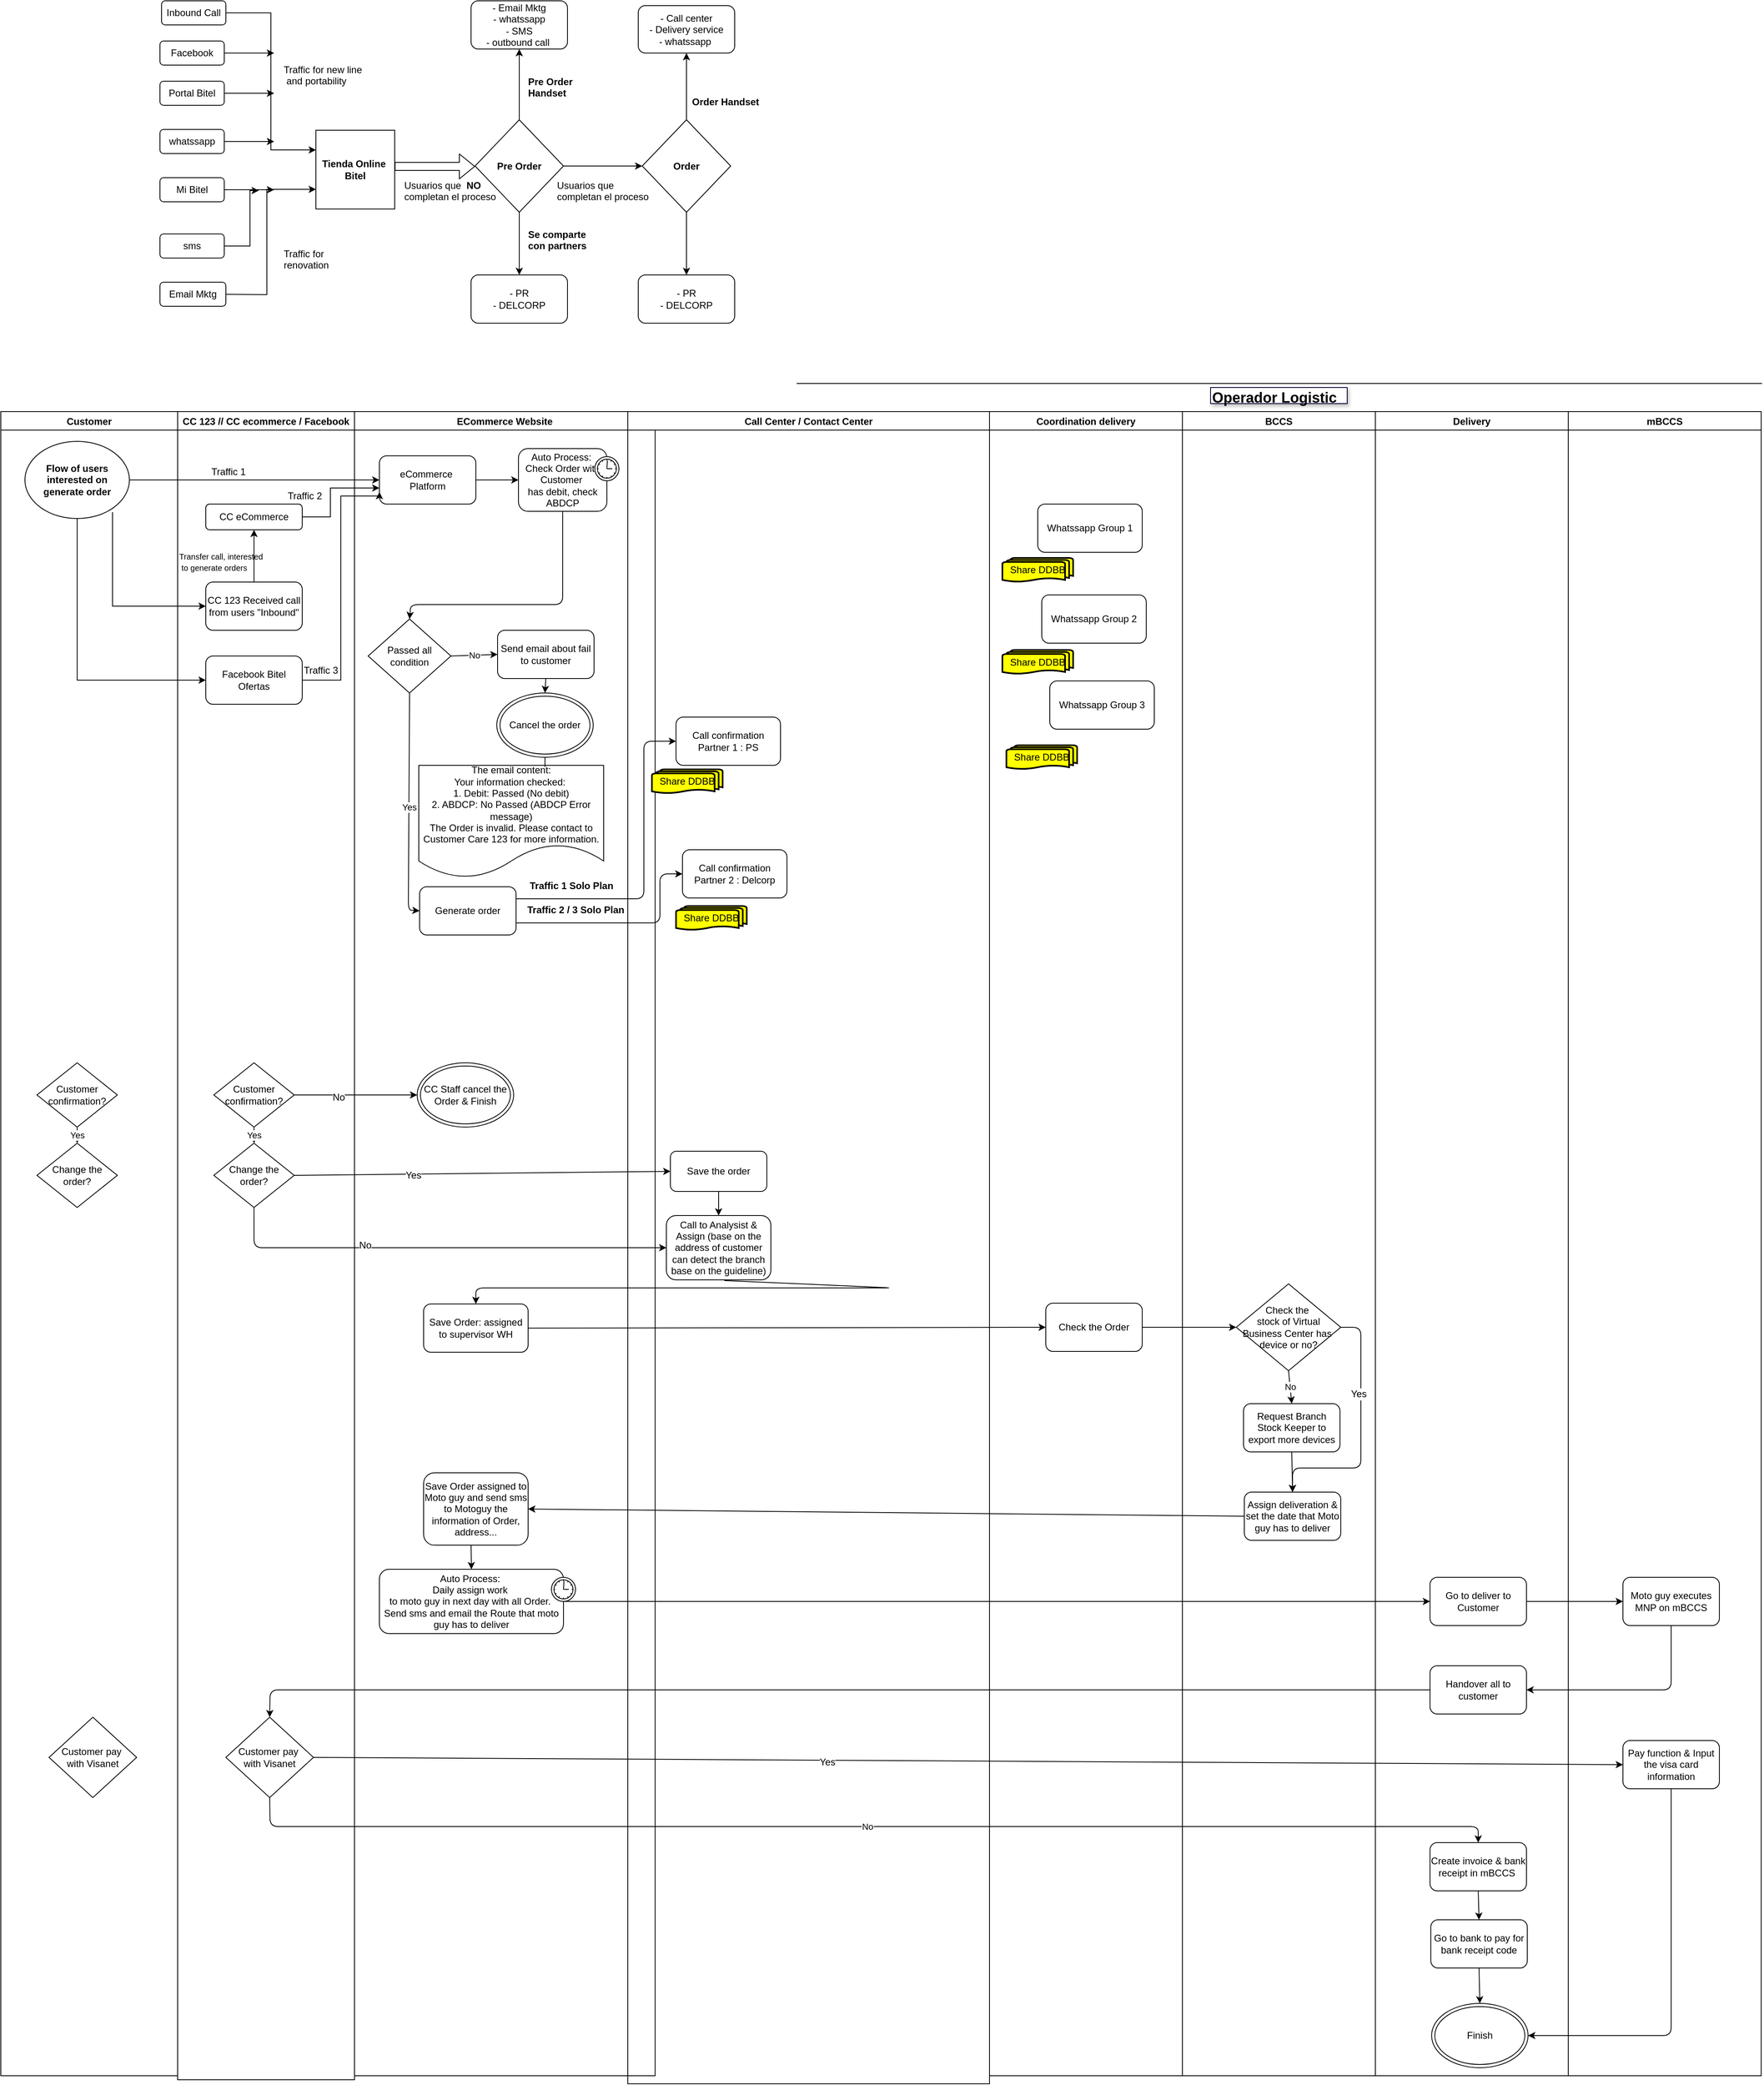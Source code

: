 <mxfile version="10.8.0" type="github"><diagram id="zP4iyxs3jzjMyuQG23tj" name="Page-1"><mxGraphModel dx="1930" dy="452" grid="1" gridSize="10" guides="1" tooltips="1" connect="1" arrows="1" fold="1" page="1" pageScale="1" pageWidth="850" pageHeight="1100" math="0" shadow="0"><root><mxCell id="0"/><mxCell id="1" parent="0"/><mxCell id="Ee-xBz2CqtSxg2sr-4L6-31" style="edgeStyle=orthogonalEdgeStyle;rounded=0;orthogonalLoop=1;jettySize=auto;html=1;" parent="1" source="Ee-xBz2CqtSxg2sr-4L6-2" edge="1"><mxGeometry relative="1" as="geometry"><mxPoint x="200" y="109" as="targetPoint"/></mxGeometry></mxCell><mxCell id="Ee-xBz2CqtSxg2sr-4L6-2" value="Facebook" style="rounded=1;whiteSpace=wrap;html=1;" parent="1" vertex="1"><mxGeometry x="58" y="94" width="80" height="30" as="geometry"/></mxCell><mxCell id="Ee-xBz2CqtSxg2sr-4L6-13" style="edgeStyle=orthogonalEdgeStyle;rounded=0;orthogonalLoop=1;jettySize=auto;html=1;" parent="1" source="Ee-xBz2CqtSxg2sr-4L6-3" edge="1"><mxGeometry relative="1" as="geometry"><mxPoint x="200" y="159" as="targetPoint"/></mxGeometry></mxCell><mxCell id="Ee-xBz2CqtSxg2sr-4L6-3" value="Portal Bitel" style="rounded=1;whiteSpace=wrap;html=1;" parent="1" vertex="1"><mxGeometry x="58" y="144" width="80" height="30" as="geometry"/></mxCell><mxCell id="Ee-xBz2CqtSxg2sr-4L6-14" style="edgeStyle=orthogonalEdgeStyle;rounded=0;orthogonalLoop=1;jettySize=auto;html=1;" parent="1" source="Ee-xBz2CqtSxg2sr-4L6-4" edge="1"><mxGeometry relative="1" as="geometry"><mxPoint x="200" y="219" as="targetPoint"/></mxGeometry></mxCell><mxCell id="Ee-xBz2CqtSxg2sr-4L6-4" value="whatssapp" style="rounded=1;whiteSpace=wrap;html=1;" parent="1" vertex="1"><mxGeometry x="58" y="204" width="80" height="30" as="geometry"/></mxCell><mxCell id="Ee-xBz2CqtSxg2sr-4L6-16" style="edgeStyle=orthogonalEdgeStyle;rounded=0;orthogonalLoop=1;jettySize=auto;html=1;" parent="1" source="Ee-xBz2CqtSxg2sr-4L6-5" edge="1"><mxGeometry relative="1" as="geometry"><mxPoint x="200" y="279" as="targetPoint"/></mxGeometry></mxCell><mxCell id="Ee-xBz2CqtSxg2sr-4L6-5" value="Mi Bitel" style="rounded=1;whiteSpace=wrap;html=1;" parent="1" vertex="1"><mxGeometry x="58" y="264" width="80" height="30" as="geometry"/></mxCell><mxCell id="Ee-xBz2CqtSxg2sr-4L6-17" style="edgeStyle=orthogonalEdgeStyle;rounded=0;orthogonalLoop=1;jettySize=auto;html=1;" parent="1" edge="1"><mxGeometry relative="1" as="geometry"><mxPoint x="181" y="280" as="targetPoint"/><mxPoint x="129" y="349" as="sourcePoint"/><Array as="points"><mxPoint x="170" y="349"/><mxPoint x="170" y="280"/></Array></mxGeometry></mxCell><mxCell id="Ee-xBz2CqtSxg2sr-4L6-6" value="sms" style="rounded=1;whiteSpace=wrap;html=1;" parent="1" vertex="1"><mxGeometry x="58" y="334" width="80" height="30" as="geometry"/></mxCell><mxCell id="Ee-xBz2CqtSxg2sr-4L6-18" style="edgeStyle=orthogonalEdgeStyle;rounded=0;orthogonalLoop=1;jettySize=auto;html=1;entryX=0;entryY=0.75;entryDx=0;entryDy=0;" parent="1" target="Ee-xBz2CqtSxg2sr-4L6-8" edge="1"><mxGeometry relative="1" as="geometry"><mxPoint x="199" y="280" as="targetPoint"/><mxPoint x="129" y="409" as="sourcePoint"/></mxGeometry></mxCell><mxCell id="Ee-xBz2CqtSxg2sr-4L6-7" value="Email Mktg" style="rounded=1;whiteSpace=wrap;html=1;" parent="1" vertex="1"><mxGeometry x="58" y="394" width="82" height="30" as="geometry"/></mxCell><mxCell id="Ee-xBz2CqtSxg2sr-4L6-8" value="&lt;b&gt;Tienda Online&amp;nbsp;&lt;br&gt;Bitel&lt;/b&gt;&lt;br&gt;" style="whiteSpace=wrap;html=1;aspect=fixed;" parent="1" vertex="1"><mxGeometry x="252" y="205" width="98" height="98" as="geometry"/></mxCell><mxCell id="Ee-xBz2CqtSxg2sr-4L6-15" value="Traffic for new line&lt;br&gt;&amp;nbsp;and portability" style="text;html=1;resizable=0;points=[];autosize=1;align=left;verticalAlign=top;spacingTop=-4;" parent="1" vertex="1"><mxGeometry x="210" y="120" width="110" height="30" as="geometry"/></mxCell><mxCell id="Ee-xBz2CqtSxg2sr-4L6-19" value="Traffic for &lt;br&gt;renovation" style="text;html=1;resizable=0;points=[];autosize=1;align=left;verticalAlign=top;spacingTop=-4;" parent="1" vertex="1"><mxGeometry x="210" y="349" width="70" height="30" as="geometry"/></mxCell><mxCell id="Ee-xBz2CqtSxg2sr-4L6-30" style="edgeStyle=orthogonalEdgeStyle;rounded=0;orthogonalLoop=1;jettySize=auto;html=1;entryX=0;entryY=0.25;entryDx=0;entryDy=0;" parent="1" source="Ee-xBz2CqtSxg2sr-4L6-29" target="Ee-xBz2CqtSxg2sr-4L6-8" edge="1"><mxGeometry relative="1" as="geometry"/></mxCell><mxCell id="Ee-xBz2CqtSxg2sr-4L6-29" value="Inbound Call" style="rounded=1;whiteSpace=wrap;html=1;" parent="1" vertex="1"><mxGeometry x="60" y="44" width="80" height="30" as="geometry"/></mxCell><mxCell id="Ee-xBz2CqtSxg2sr-4L6-32" value="" style="shape=flexArrow;endArrow=classic;html=1;" parent="1" edge="1"><mxGeometry width="50" height="50" relative="1" as="geometry"><mxPoint x="350" y="250" as="sourcePoint"/><mxPoint x="450" y="250" as="targetPoint"/></mxGeometry></mxCell><mxCell id="Ee-xBz2CqtSxg2sr-4L6-35" style="edgeStyle=orthogonalEdgeStyle;rounded=0;orthogonalLoop=1;jettySize=auto;html=1;entryX=0;entryY=0.5;entryDx=0;entryDy=0;" parent="1" source="Ee-xBz2CqtSxg2sr-4L6-33" target="Ee-xBz2CqtSxg2sr-4L6-34" edge="1"><mxGeometry relative="1" as="geometry"/></mxCell><mxCell id="Ee-xBz2CqtSxg2sr-4L6-39" style="edgeStyle=orthogonalEdgeStyle;rounded=0;orthogonalLoop=1;jettySize=auto;html=1;entryX=0.5;entryY=1;entryDx=0;entryDy=0;" parent="1" source="Ee-xBz2CqtSxg2sr-4L6-33" target="Ee-xBz2CqtSxg2sr-4L6-38" edge="1"><mxGeometry relative="1" as="geometry"/></mxCell><mxCell id="Ee-xBz2CqtSxg2sr-4L6-44" style="edgeStyle=orthogonalEdgeStyle;rounded=0;orthogonalLoop=1;jettySize=auto;html=1;" parent="1" source="Ee-xBz2CqtSxg2sr-4L6-33" target="Ee-xBz2CqtSxg2sr-4L6-43" edge="1"><mxGeometry relative="1" as="geometry"/></mxCell><mxCell id="Ee-xBz2CqtSxg2sr-4L6-33" value="&lt;b&gt;Pre Order&lt;/b&gt;" style="rhombus;whiteSpace=wrap;html=1;" parent="1" vertex="1"><mxGeometry x="450" y="192" width="110" height="115" as="geometry"/></mxCell><mxCell id="Ee-xBz2CqtSxg2sr-4L6-46" style="edgeStyle=orthogonalEdgeStyle;rounded=0;orthogonalLoop=1;jettySize=auto;html=1;entryX=0.5;entryY=1;entryDx=0;entryDy=0;" parent="1" source="Ee-xBz2CqtSxg2sr-4L6-34" target="Ee-xBz2CqtSxg2sr-4L6-45" edge="1"><mxGeometry relative="1" as="geometry"/></mxCell><mxCell id="Ee-xBz2CqtSxg2sr-4L6-49" style="edgeStyle=orthogonalEdgeStyle;rounded=0;orthogonalLoop=1;jettySize=auto;html=1;" parent="1" source="Ee-xBz2CqtSxg2sr-4L6-34" target="Ee-xBz2CqtSxg2sr-4L6-48" edge="1"><mxGeometry relative="1" as="geometry"/></mxCell><mxCell id="Ee-xBz2CqtSxg2sr-4L6-34" value="&lt;b&gt;Order&lt;/b&gt;" style="rhombus;whiteSpace=wrap;html=1;" parent="1" vertex="1"><mxGeometry x="658" y="192" width="110" height="115" as="geometry"/></mxCell><mxCell id="Ee-xBz2CqtSxg2sr-4L6-36" value="Usuarios que&amp;nbsp; &lt;br&gt;completan&amp;nbsp;el proceso&lt;br&gt;" style="text;html=1;resizable=0;points=[];autosize=1;align=left;verticalAlign=top;spacingTop=-4;" parent="1" vertex="1"><mxGeometry x="550" y="264" width="130" height="30" as="geometry"/></mxCell><mxCell id="Ee-xBz2CqtSxg2sr-4L6-37" value="Usuarios que&amp;nbsp; &lt;b&gt;NO&lt;/b&gt;&lt;br&gt;completan&amp;nbsp;el proceso&lt;br&gt;" style="text;html=1;resizable=0;points=[];autosize=1;align=left;verticalAlign=top;spacingTop=-4;" parent="1" vertex="1"><mxGeometry x="360" y="264" width="130" height="30" as="geometry"/></mxCell><mxCell id="Ee-xBz2CqtSxg2sr-4L6-38" value="- Email Mktg&lt;br&gt;- whatssapp&lt;br&gt;- SMS&lt;br&gt;- outbound call&amp;nbsp;&lt;br&gt;" style="rounded=1;whiteSpace=wrap;html=1;" parent="1" vertex="1"><mxGeometry x="445" y="44" width="120" height="60" as="geometry"/></mxCell><mxCell id="Ee-xBz2CqtSxg2sr-4L6-41" value="&lt;b&gt;Pre Order&lt;br&gt;Handset&lt;/b&gt;&lt;br&gt;" style="text;html=1;resizable=0;points=[];autosize=1;align=left;verticalAlign=top;spacingTop=-4;" parent="1" vertex="1"><mxGeometry x="514" y="135" width="70" height="30" as="geometry"/></mxCell><mxCell id="Ee-xBz2CqtSxg2sr-4L6-42" value="&lt;b&gt;Se comparte&lt;br&gt;con partners&lt;/b&gt;&lt;br&gt;" style="text;html=1;resizable=0;points=[];autosize=1;align=left;verticalAlign=top;spacingTop=-4;" parent="1" vertex="1"><mxGeometry x="514" y="324.5" width="90" height="30" as="geometry"/></mxCell><mxCell id="Ee-xBz2CqtSxg2sr-4L6-43" value="- PR&lt;br&gt;- DELCORP&lt;br&gt;" style="rounded=1;whiteSpace=wrap;html=1;" parent="1" vertex="1"><mxGeometry x="445" y="385" width="120" height="60" as="geometry"/></mxCell><mxCell id="Ee-xBz2CqtSxg2sr-4L6-45" value="- Call center&lt;br&gt;- Delivery service&lt;br&gt;- whatssapp&amp;nbsp;&lt;br&gt;" style="rounded=1;whiteSpace=wrap;html=1;" parent="1" vertex="1"><mxGeometry x="653" y="50" width="120" height="59" as="geometry"/></mxCell><mxCell id="Ee-xBz2CqtSxg2sr-4L6-47" value="&lt;b&gt;Order&amp;nbsp;Handset&lt;/b&gt;&lt;br&gt;" style="text;html=1;resizable=0;points=[];autosize=1;align=left;verticalAlign=top;spacingTop=-4;" parent="1" vertex="1"><mxGeometry x="718" y="160" width="100" height="20" as="geometry"/></mxCell><mxCell id="Ee-xBz2CqtSxg2sr-4L6-48" value="- PR&lt;br&gt;- DELCORP&lt;br&gt;" style="rounded=1;whiteSpace=wrap;html=1;" parent="1" vertex="1"><mxGeometry x="653" y="385" width="120" height="60" as="geometry"/></mxCell><mxCell id="YgWcidtkxYccLJRaPpgr-2" value="CC 123 // CC ecommerce / Facebook" style="swimlane;" vertex="1" parent="1"><mxGeometry x="80" y="555" width="220" height="2075" as="geometry"/></mxCell><mxCell id="YgWcidtkxYccLJRaPpgr-4" value="Customer confirmation?" style="rhombus;whiteSpace=wrap;html=1;" vertex="1" parent="YgWcidtkxYccLJRaPpgr-2"><mxGeometry x="45" y="810" width="100" height="80" as="geometry"/></mxCell><mxCell id="YgWcidtkxYccLJRaPpgr-5" value="Change the order?" style="rhombus;whiteSpace=wrap;html=1;" vertex="1" parent="YgWcidtkxYccLJRaPpgr-2"><mxGeometry x="45" y="910" width="100" height="80" as="geometry"/></mxCell><mxCell id="YgWcidtkxYccLJRaPpgr-6" value="Yes" style="endArrow=classic;html=1;entryX=0.5;entryY=0;exitX=0.5;exitY=1;" edge="1" parent="YgWcidtkxYccLJRaPpgr-2" source="YgWcidtkxYccLJRaPpgr-4" target="YgWcidtkxYccLJRaPpgr-5"><mxGeometry width="50" height="50" relative="1" as="geometry"><mxPoint x="878" y="858" as="sourcePoint"/><mxPoint x="788" y="898" as="targetPoint"/></mxGeometry></mxCell><mxCell id="YgWcidtkxYccLJRaPpgr-7" value="Customer pay&amp;nbsp;&lt;div&gt;with Visanet&lt;/div&gt;" style="rhombus;whiteSpace=wrap;html=1;" vertex="1" parent="YgWcidtkxYccLJRaPpgr-2"><mxGeometry x="60" y="1624" width="109" height="100" as="geometry"/></mxCell><mxCell id="YgWcidtkxYccLJRaPpgr-96" style="edgeStyle=orthogonalEdgeStyle;rounded=0;orthogonalLoop=1;jettySize=auto;html=1;" edge="1" parent="YgWcidtkxYccLJRaPpgr-2" source="YgWcidtkxYccLJRaPpgr-93" target="YgWcidtkxYccLJRaPpgr-95"><mxGeometry relative="1" as="geometry"/></mxCell><mxCell id="YgWcidtkxYccLJRaPpgr-93" value="CC 123 Received call from users &quot;Inbound&quot;" style="rounded=1;whiteSpace=wrap;html=1;" vertex="1" parent="YgWcidtkxYccLJRaPpgr-2"><mxGeometry x="35" y="212" width="120" height="60" as="geometry"/></mxCell><mxCell id="YgWcidtkxYccLJRaPpgr-95" value="CC eCommerce" style="rounded=1;whiteSpace=wrap;html=1;" vertex="1" parent="YgWcidtkxYccLJRaPpgr-2"><mxGeometry x="35" y="115" width="120" height="32" as="geometry"/></mxCell><mxCell id="YgWcidtkxYccLJRaPpgr-97" value="&lt;font style=&quot;font-size: 10px&quot;&gt;Transfer&amp;nbsp;call, interested&lt;br&gt;&amp;nbsp;to generate orders&amp;nbsp;&lt;/font&gt;" style="text;html=1;resizable=0;points=[];autosize=1;align=left;verticalAlign=top;spacingTop=-4;" vertex="1" parent="YgWcidtkxYccLJRaPpgr-2"><mxGeometry y="170" width="120" height="30" as="geometry"/></mxCell><mxCell id="YgWcidtkxYccLJRaPpgr-102" value="Facebook Bitel Ofertas" style="rounded=1;whiteSpace=wrap;html=1;" vertex="1" parent="YgWcidtkxYccLJRaPpgr-2"><mxGeometry x="35" y="304" width="120" height="60" as="geometry"/></mxCell><mxCell id="YgWcidtkxYccLJRaPpgr-105" value="Traffic 1" style="text;html=1;resizable=0;points=[];autosize=1;align=left;verticalAlign=top;spacingTop=-4;" vertex="1" parent="YgWcidtkxYccLJRaPpgr-2"><mxGeometry x="40" y="65" width="60" height="20" as="geometry"/></mxCell><mxCell id="YgWcidtkxYccLJRaPpgr-106" value="Traffic 2" style="text;html=1;resizable=0;points=[];autosize=1;align=left;verticalAlign=top;spacingTop=-4;" vertex="1" parent="YgWcidtkxYccLJRaPpgr-2"><mxGeometry x="135" y="95" width="60" height="20" as="geometry"/></mxCell><mxCell id="YgWcidtkxYccLJRaPpgr-107" value="Traffic 3" style="text;html=1;resizable=0;points=[];autosize=1;align=left;verticalAlign=top;spacingTop=-4;" vertex="1" parent="YgWcidtkxYccLJRaPpgr-2"><mxGeometry x="155" y="312" width="60" height="20" as="geometry"/></mxCell><mxCell id="YgWcidtkxYccLJRaPpgr-8" value="ECommerce Website" style="swimlane;" vertex="1" parent="1"><mxGeometry x="300" y="555" width="374" height="2070" as="geometry"/></mxCell><mxCell id="YgWcidtkxYccLJRaPpgr-9" value="eCommerce&amp;nbsp;&lt;br&gt;Platform&lt;br&gt;" style="rounded=1;whiteSpace=wrap;html=1;" vertex="1" parent="YgWcidtkxYccLJRaPpgr-8"><mxGeometry x="31" y="55" width="120" height="60" as="geometry"/></mxCell><mxCell id="YgWcidtkxYccLJRaPpgr-10" value="No" style="endArrow=classic;html=1;exitX=1;exitY=0.5;entryX=0;entryY=0.5;" edge="1" parent="YgWcidtkxYccLJRaPpgr-8" source="YgWcidtkxYccLJRaPpgr-14" target="YgWcidtkxYccLJRaPpgr-22"><mxGeometry width="50" height="50" relative="1" as="geometry"><mxPoint x="118" y="378" as="sourcePoint"/><mxPoint x="170" y="298" as="targetPoint"/></mxGeometry></mxCell><mxCell id="YgWcidtkxYccLJRaPpgr-11" value="Generate order" style="rounded=1;whiteSpace=wrap;html=1;" vertex="1" parent="YgWcidtkxYccLJRaPpgr-8"><mxGeometry x="81" y="591" width="120" height="60" as="geometry"/></mxCell><mxCell id="YgWcidtkxYccLJRaPpgr-14" value="Passed all condition" style="rhombus;whiteSpace=wrap;html=1;" vertex="1" parent="YgWcidtkxYccLJRaPpgr-8"><mxGeometry x="17" y="258" width="103" height="92" as="geometry"/></mxCell><mxCell id="YgWcidtkxYccLJRaPpgr-15" value="&lt;span&gt;CC Staff cancel the Order &amp;amp; Finish&lt;/span&gt;" style="ellipse;shape=doubleEllipse;whiteSpace=wrap;html=1;" vertex="1" parent="YgWcidtkxYccLJRaPpgr-8"><mxGeometry x="78" y="810" width="120" height="80" as="geometry"/></mxCell><mxCell id="YgWcidtkxYccLJRaPpgr-16" value="" style="endArrow=classic;html=1;exitX=1;exitY=0.5;entryX=0;entryY=0.5;exitDx=0;exitDy=0;entryDx=0;entryDy=0;" edge="1" parent="YgWcidtkxYccLJRaPpgr-8" source="YgWcidtkxYccLJRaPpgr-9" target="YgWcidtkxYccLJRaPpgr-20"><mxGeometry width="50" height="50" relative="1" as="geometry"><mxPoint x="100" y="210" as="sourcePoint"/><mxPoint x="86" y="160" as="targetPoint"/></mxGeometry></mxCell><mxCell id="YgWcidtkxYccLJRaPpgr-17" value="Yes" style="endArrow=classic;html=1;entryX=0;entryY=0.5;exitX=0.5;exitY=1;" edge="1" parent="YgWcidtkxYccLJRaPpgr-8" source="YgWcidtkxYccLJRaPpgr-14" target="YgWcidtkxYccLJRaPpgr-11"><mxGeometry width="50" height="50" relative="1" as="geometry"><mxPoint x="-39" y="621" as="sourcePoint"/><mxPoint x="76" y="671" as="targetPoint"/><Array as="points"><mxPoint x="67" y="620"/></Array></mxGeometry></mxCell><mxCell id="YgWcidtkxYccLJRaPpgr-20" value="Auto Process:&amp;nbsp;&lt;div&gt;Check Order with Customer&amp;nbsp;&lt;/div&gt;&lt;div&gt;has debit, check ABDCP&lt;/div&gt;" style="html=1;whiteSpace=wrap;rounded=1;" vertex="1" parent="YgWcidtkxYccLJRaPpgr-8"><mxGeometry x="204" y="46" width="110" height="78" as="geometry"/></mxCell><mxCell id="YgWcidtkxYccLJRaPpgr-21" value="" style="shape=mxgraph.bpmn.timer_start;perimeter=ellipsePerimeter;html=1;labelPosition=right;labelBackgroundColor=#ffffff;align=left;" vertex="1" parent="YgWcidtkxYccLJRaPpgr-20"><mxGeometry x="1" width="30" height="30" relative="1" as="geometry"><mxPoint x="-15" y="10" as="offset"/></mxGeometry></mxCell><mxCell id="YgWcidtkxYccLJRaPpgr-22" value="Send email about fail to customer" style="rounded=1;whiteSpace=wrap;html=1;" vertex="1" parent="YgWcidtkxYccLJRaPpgr-8"><mxGeometry x="178" y="272" width="120" height="60" as="geometry"/></mxCell><mxCell id="YgWcidtkxYccLJRaPpgr-23" value="Cancel the order" style="ellipse;shape=doubleEllipse;whiteSpace=wrap;html=1;" vertex="1" parent="YgWcidtkxYccLJRaPpgr-8"><mxGeometry x="177" y="350" width="120" height="80" as="geometry"/></mxCell><mxCell id="YgWcidtkxYccLJRaPpgr-24" value="" style="endArrow=classic;html=1;entryX=0.5;entryY=0;exitX=0.5;exitY=1;" edge="1" parent="YgWcidtkxYccLJRaPpgr-8" source="YgWcidtkxYccLJRaPpgr-22" target="YgWcidtkxYccLJRaPpgr-23"><mxGeometry width="50" height="50" relative="1" as="geometry"><mxPoint x="170" y="490" as="sourcePoint"/><mxPoint x="220" y="440" as="targetPoint"/></mxGeometry></mxCell><mxCell id="YgWcidtkxYccLJRaPpgr-25" value="The email content:&lt;div&gt;Your information checked:&amp;nbsp;&lt;div&gt;1. Debit: Passed (No debit)&lt;/div&gt;&lt;div&gt;2. ABDCP: No Passed (ABDCP Error message)&lt;/div&gt;&lt;div&gt;The Order is invalid. Please contact to Customer Care 123 for more information.&lt;/div&gt;&lt;/div&gt;" style="shape=document;whiteSpace=wrap;html=1;boundedLbl=1;" vertex="1" parent="YgWcidtkxYccLJRaPpgr-8"><mxGeometry x="80" y="440" width="230" height="140" as="geometry"/></mxCell><mxCell id="YgWcidtkxYccLJRaPpgr-26" value="" style="endArrow=none;html=1;entryX=0.5;entryY=1;" edge="1" parent="YgWcidtkxYccLJRaPpgr-8" target="YgWcidtkxYccLJRaPpgr-23"><mxGeometry width="50" height="50" relative="1" as="geometry"><mxPoint x="237" y="442" as="sourcePoint"/><mxPoint x="200" y="380" as="targetPoint"/></mxGeometry></mxCell><mxCell id="YgWcidtkxYccLJRaPpgr-27" value="Save Order assigned to Moto guy and send sms to Motoguy the information of Order, address..." style="rounded=1;whiteSpace=wrap;html=1;" vertex="1" parent="YgWcidtkxYccLJRaPpgr-8"><mxGeometry x="86" y="1320" width="130" height="90" as="geometry"/></mxCell><mxCell id="YgWcidtkxYccLJRaPpgr-28" value="" style="endArrow=classic;html=1;exitX=0.454;exitY=1;exitPerimeter=0;entryX=0.5;entryY=0;" edge="1" parent="YgWcidtkxYccLJRaPpgr-8" source="YgWcidtkxYccLJRaPpgr-27" target="YgWcidtkxYccLJRaPpgr-30"><mxGeometry width="50" height="50" relative="1" as="geometry"><mxPoint x="151" y="1605" as="sourcePoint"/><mxPoint x="144" y="1437" as="targetPoint"/></mxGeometry></mxCell><mxCell id="YgWcidtkxYccLJRaPpgr-29" value="Save Order: assigned to supervisor WH" style="rounded=1;whiteSpace=wrap;html=1;" vertex="1" parent="YgWcidtkxYccLJRaPpgr-8"><mxGeometry x="86" y="1110" width="130" height="60" as="geometry"/></mxCell><mxCell id="YgWcidtkxYccLJRaPpgr-30" value="Auto Process:&amp;nbsp;&lt;div&gt;Daily assign work&amp;nbsp;&lt;/div&gt;&lt;div&gt;to moto guy in next day with all Order.&amp;nbsp;&lt;br&gt;&lt;/div&gt;&lt;div&gt;Send sms and email the Route that moto guy has to deliver&lt;/div&gt;" style="html=1;whiteSpace=wrap;rounded=1;" vertex="1" parent="YgWcidtkxYccLJRaPpgr-8"><mxGeometry x="31" y="1440" width="229" height="80" as="geometry"/></mxCell><mxCell id="YgWcidtkxYccLJRaPpgr-31" value="" style="shape=mxgraph.bpmn.timer_start;perimeter=ellipsePerimeter;html=1;labelPosition=right;labelBackgroundColor=#ffffff;align=left;" vertex="1" parent="YgWcidtkxYccLJRaPpgr-30"><mxGeometry x="1" width="30" height="30" relative="1" as="geometry"><mxPoint x="-15" y="10" as="offset"/></mxGeometry></mxCell><mxCell id="YgWcidtkxYccLJRaPpgr-110" value="&lt;b&gt;Traffic 1 Solo Plan&lt;br&gt;&lt;/b&gt;" style="text;html=1;resizable=0;points=[];autosize=1;align=left;verticalAlign=top;spacingTop=-4;" vertex="1" parent="YgWcidtkxYccLJRaPpgr-8"><mxGeometry x="216" y="580" width="120" height="20" as="geometry"/></mxCell><mxCell id="YgWcidtkxYccLJRaPpgr-112" value="&lt;b&gt;Traffic 2 / 3 Solo Plan&lt;/b&gt;" style="text;html=1;resizable=0;points=[];autosize=1;align=left;verticalAlign=top;spacingTop=-4;" vertex="1" parent="YgWcidtkxYccLJRaPpgr-8"><mxGeometry x="213" y="610" width="140" height="20" as="geometry"/></mxCell><mxCell id="YgWcidtkxYccLJRaPpgr-48" value="" style="endArrow=classic;html=1;exitX=0.5;exitY=1;entryX=0.5;entryY=0;exitDx=0;exitDy=0;" edge="1" parent="YgWcidtkxYccLJRaPpgr-8" source="YgWcidtkxYccLJRaPpgr-20" target="YgWcidtkxYccLJRaPpgr-14"><mxGeometry width="50" height="50" relative="1" as="geometry"><mxPoint x="451" y="105" as="sourcePoint"/><mxPoint x="72" y="250" as="targetPoint"/><Array as="points"><mxPoint x="259" y="240"/><mxPoint x="70" y="240"/></Array></mxGeometry></mxCell><mxCell id="YgWcidtkxYccLJRaPpgr-34" value="Call Center / Contact Center" style="swimlane;startSize=23;" vertex="1" parent="1"><mxGeometry x="640" y="555" width="450" height="2080" as="geometry"/></mxCell><mxCell id="YgWcidtkxYccLJRaPpgr-35" value="Call confirmation&lt;br&gt;Partner 1 : PS&lt;br&gt;" style="rounded=1;whiteSpace=wrap;html=1;" vertex="1" parent="YgWcidtkxYccLJRaPpgr-34"><mxGeometry x="60" y="380" width="130" height="60" as="geometry"/></mxCell><mxCell id="YgWcidtkxYccLJRaPpgr-36" value="Call to Analysist &amp;amp; Assign (base on the address of customer can detect the branch base on the guideline)" style="rounded=1;whiteSpace=wrap;html=1;" vertex="1" parent="YgWcidtkxYccLJRaPpgr-34"><mxGeometry x="48" y="1000" width="130" height="80" as="geometry"/></mxCell><mxCell id="YgWcidtkxYccLJRaPpgr-37" value="Save the order" style="rounded=1;whiteSpace=wrap;html=1;" vertex="1" parent="YgWcidtkxYccLJRaPpgr-34"><mxGeometry x="53" y="920" width="120" height="50" as="geometry"/></mxCell><mxCell id="YgWcidtkxYccLJRaPpgr-38" value="" style="endArrow=classic;html=1;exitX=0.5;exitY=1;entryX=0.5;entryY=0;" edge="1" parent="YgWcidtkxYccLJRaPpgr-34" source="YgWcidtkxYccLJRaPpgr-37" target="YgWcidtkxYccLJRaPpgr-36"><mxGeometry width="50" height="50" relative="1" as="geometry"><mxPoint x="140" y="1050" as="sourcePoint"/><mxPoint x="190" y="1000" as="targetPoint"/></mxGeometry></mxCell><mxCell id="YgWcidtkxYccLJRaPpgr-113" value="Share DDBB" style="strokeWidth=2;html=1;shape=mxgraph.flowchart.multi-document;whiteSpace=wrap;fillColor=#FFFF00;" vertex="1" parent="YgWcidtkxYccLJRaPpgr-34"><mxGeometry x="30" y="445" width="88" height="30" as="geometry"/></mxCell><mxCell id="YgWcidtkxYccLJRaPpgr-114" value="Share DDBB" style="strokeWidth=2;html=1;shape=mxgraph.flowchart.multi-document;whiteSpace=wrap;fillColor=#FFFF00;" vertex="1" parent="YgWcidtkxYccLJRaPpgr-34"><mxGeometry x="60" y="615" width="88" height="30" as="geometry"/></mxCell><mxCell id="YgWcidtkxYccLJRaPpgr-108" value="Call confirmation&lt;br&gt;Partner 2 : Delcorp&lt;br&gt;" style="rounded=1;whiteSpace=wrap;html=1;" vertex="1" parent="YgWcidtkxYccLJRaPpgr-34"><mxGeometry x="68" y="545" width="130" height="60" as="geometry"/></mxCell><mxCell id="YgWcidtkxYccLJRaPpgr-39" value="Coordination delivery" style="swimlane;" vertex="1" parent="1"><mxGeometry x="1090" y="555" width="240" height="2070" as="geometry"/></mxCell><mxCell id="YgWcidtkxYccLJRaPpgr-115" value="Whatssapp Group 1&lt;br&gt;" style="rounded=1;whiteSpace=wrap;html=1;" vertex="1" parent="YgWcidtkxYccLJRaPpgr-39"><mxGeometry x="60" y="115" width="130" height="60" as="geometry"/></mxCell><mxCell id="YgWcidtkxYccLJRaPpgr-116" value="Whatssapp Group 2&lt;br&gt;" style="rounded=1;whiteSpace=wrap;html=1;" vertex="1" parent="YgWcidtkxYccLJRaPpgr-39"><mxGeometry x="65" y="228" width="130" height="60" as="geometry"/></mxCell><mxCell id="YgWcidtkxYccLJRaPpgr-117" value="Whatssapp Group 3&lt;br&gt;" style="rounded=1;whiteSpace=wrap;html=1;" vertex="1" parent="YgWcidtkxYccLJRaPpgr-39"><mxGeometry x="75" y="335" width="130" height="60" as="geometry"/></mxCell><mxCell id="YgWcidtkxYccLJRaPpgr-118" value="Share DDBB" style="strokeWidth=2;html=1;shape=mxgraph.flowchart.multi-document;whiteSpace=wrap;fillColor=#FFFF00;" vertex="1" parent="YgWcidtkxYccLJRaPpgr-39"><mxGeometry x="16" y="182" width="88" height="30" as="geometry"/></mxCell><mxCell id="YgWcidtkxYccLJRaPpgr-119" value="Share DDBB" style="strokeWidth=2;html=1;shape=mxgraph.flowchart.multi-document;whiteSpace=wrap;fillColor=#FFFF00;" vertex="1" parent="YgWcidtkxYccLJRaPpgr-39"><mxGeometry x="16" y="296.5" width="88" height="30" as="geometry"/></mxCell><mxCell id="YgWcidtkxYccLJRaPpgr-120" value="Share DDBB" style="strokeWidth=2;html=1;shape=mxgraph.flowchart.multi-document;whiteSpace=wrap;fillColor=#FFFF00;" vertex="1" parent="YgWcidtkxYccLJRaPpgr-39"><mxGeometry x="21" y="415" width="88" height="30" as="geometry"/></mxCell><mxCell id="YgWcidtkxYccLJRaPpgr-40" value="BCCS" style="swimlane;" vertex="1" parent="1"><mxGeometry x="1330" y="555" width="240" height="2070" as="geometry"/></mxCell><mxCell id="YgWcidtkxYccLJRaPpgr-41" value="Request Branch Stock Keeper to export more devices" style="rounded=1;whiteSpace=wrap;html=1;" vertex="1" parent="YgWcidtkxYccLJRaPpgr-40"><mxGeometry x="76" y="1234" width="120" height="60" as="geometry"/></mxCell><mxCell id="YgWcidtkxYccLJRaPpgr-42" value="Assign deliveration &amp;amp; set the date that Moto guy has to deliver" style="rounded=1;whiteSpace=wrap;html=1;" vertex="1" parent="YgWcidtkxYccLJRaPpgr-40"><mxGeometry x="77" y="1344" width="120" height="60" as="geometry"/></mxCell><mxCell id="YgWcidtkxYccLJRaPpgr-43" value="" style="endArrow=classic;html=1;exitX=0.5;exitY=1;entryX=0.5;entryY=0;" edge="1" parent="YgWcidtkxYccLJRaPpgr-40" source="YgWcidtkxYccLJRaPpgr-41" target="YgWcidtkxYccLJRaPpgr-42"><mxGeometry width="50" height="50" relative="1" as="geometry"><mxPoint x="-38" y="1454" as="sourcePoint"/><mxPoint x="12" y="1404" as="targetPoint"/></mxGeometry></mxCell><mxCell id="YgWcidtkxYccLJRaPpgr-44" value="Delivery" style="swimlane;" vertex="1" parent="1"><mxGeometry x="1570" y="555" width="240" height="2070" as="geometry"/></mxCell><mxCell id="YgWcidtkxYccLJRaPpgr-49" value="mBCCS" style="swimlane;" vertex="1" parent="1"><mxGeometry x="1810" y="555" width="240" height="2070" as="geometry"/></mxCell><mxCell id="YgWcidtkxYccLJRaPpgr-50" value="" style="endArrow=classic;html=1;exitX=1;exitY=0.25;entryX=0;entryY=0.5;exitDx=0;exitDy=0;" edge="1" parent="1" source="YgWcidtkxYccLJRaPpgr-11" target="YgWcidtkxYccLJRaPpgr-35"><mxGeometry width="50" height="50" relative="1" as="geometry"><mxPoint x="557" y="1345" as="sourcePoint"/><mxPoint x="867" y="1325" as="targetPoint"/><Array as="points"><mxPoint x="660" y="1161"/><mxPoint x="660" y="965"/></Array></mxGeometry></mxCell><mxCell id="YgWcidtkxYccLJRaPpgr-51" value="" style="endArrow=classic;html=1;entryX=0;entryY=0.5;exitX=1;exitY=0.5;" edge="1" parent="1" source="YgWcidtkxYccLJRaPpgr-5" target="YgWcidtkxYccLJRaPpgr-37"><mxGeometry width="50" height="50" relative="1" as="geometry"><mxPoint x="718" y="1583" as="sourcePoint"/><mxPoint x="768" y="1533" as="targetPoint"/></mxGeometry></mxCell><mxCell id="YgWcidtkxYccLJRaPpgr-52" value="Yes" style="text;html=1;resizable=0;points=[];align=center;verticalAlign=middle;labelBackgroundColor=#ffffff;" vertex="1" connectable="0" parent="YgWcidtkxYccLJRaPpgr-51"><mxGeometry x="-0.37" y="-1" relative="1" as="geometry"><mxPoint as="offset"/></mxGeometry></mxCell><mxCell id="YgWcidtkxYccLJRaPpgr-53" value="" style="endArrow=classic;html=1;entryX=0;entryY=0.5;exitX=1;exitY=0.5;" edge="1" parent="1" source="YgWcidtkxYccLJRaPpgr-4" target="YgWcidtkxYccLJRaPpgr-15"><mxGeometry width="50" height="50" relative="1" as="geometry"><mxPoint x="908" y="1373" as="sourcePoint"/><mxPoint x="688" y="1363" as="targetPoint"/></mxGeometry></mxCell><mxCell id="YgWcidtkxYccLJRaPpgr-54" value="No" style="text;html=1;resizable=0;points=[];align=center;verticalAlign=middle;labelBackgroundColor=#ffffff;" vertex="1" connectable="0" parent="YgWcidtkxYccLJRaPpgr-53"><mxGeometry x="-0.281" y="-3" relative="1" as="geometry"><mxPoint as="offset"/></mxGeometry></mxCell><mxCell id="YgWcidtkxYccLJRaPpgr-55" value="" style="endArrow=classic;html=1;entryX=0;entryY=0.5;exitX=1;exitY=0.5;" edge="1" parent="1" source="YgWcidtkxYccLJRaPpgr-29" target="YgWcidtkxYccLJRaPpgr-56"><mxGeometry width="50" height="50" relative="1" as="geometry"><mxPoint x="498" y="1693" as="sourcePoint"/><mxPoint x="1168" y="1603" as="targetPoint"/><Array as="points"/></mxGeometry></mxCell><mxCell id="YgWcidtkxYccLJRaPpgr-56" value="Check the Order" style="rounded=1;whiteSpace=wrap;html=1;" vertex="1" parent="1"><mxGeometry x="1160" y="1664" width="120" height="60" as="geometry"/></mxCell><mxCell id="YgWcidtkxYccLJRaPpgr-57" value="" style="endArrow=classic;html=1;exitX=1;exitY=0.5;entryX=0;entryY=0.5;" edge="1" parent="1" source="YgWcidtkxYccLJRaPpgr-56" target="YgWcidtkxYccLJRaPpgr-58"><mxGeometry width="50" height="50" relative="1" as="geometry"><mxPoint x="1299" y="1748" as="sourcePoint"/><mxPoint x="1349" y="1698" as="targetPoint"/></mxGeometry></mxCell><mxCell id="YgWcidtkxYccLJRaPpgr-58" value="&lt;span&gt;Check the&amp;nbsp;&lt;/span&gt;&lt;div&gt;&lt;span&gt;stock of Virtual Business Center has&amp;nbsp;&lt;/span&gt;&lt;/div&gt;&lt;div&gt;&lt;span&gt;device or no?&lt;/span&gt;&lt;/div&gt;" style="rhombus;whiteSpace=wrap;html=1;" vertex="1" parent="1"><mxGeometry x="1397" y="1640" width="130" height="108" as="geometry"/></mxCell><mxCell id="YgWcidtkxYccLJRaPpgr-59" value="No" style="endArrow=classic;html=1;exitX=0.5;exitY=1;entryX=0.5;entryY=0;" edge="1" parent="1" source="YgWcidtkxYccLJRaPpgr-58" target="YgWcidtkxYccLJRaPpgr-41"><mxGeometry width="50" height="50" relative="1" as="geometry"><mxPoint x="1472" y="1859" as="sourcePoint"/><mxPoint x="1457" y="1779" as="targetPoint"/></mxGeometry></mxCell><mxCell id="YgWcidtkxYccLJRaPpgr-60" value="" style="endArrow=classic;html=1;exitX=1;exitY=0.5;entryX=0.5;entryY=0;" edge="1" parent="1" source="YgWcidtkxYccLJRaPpgr-58" target="YgWcidtkxYccLJRaPpgr-42"><mxGeometry width="50" height="50" relative="1" as="geometry"><mxPoint x="1602" y="1709" as="sourcePoint"/><mxPoint x="1552" y="1929" as="targetPoint"/><Array as="points"><mxPoint x="1552" y="1694"/><mxPoint x="1552" y="1869"/><mxPoint x="1467" y="1869"/></Array></mxGeometry></mxCell><mxCell id="YgWcidtkxYccLJRaPpgr-61" value="Yes" style="text;html=1;resizable=0;points=[];align=center;verticalAlign=middle;labelBackgroundColor=#ffffff;" vertex="1" connectable="0" parent="YgWcidtkxYccLJRaPpgr-60"><mxGeometry x="-0.316" y="-3" relative="1" as="geometry"><mxPoint as="offset"/></mxGeometry></mxCell><mxCell id="YgWcidtkxYccLJRaPpgr-62" value="" style="endArrow=classic;html=1;entryX=0.5;entryY=0;exitX=0.554;exitY=1.011;exitPerimeter=0;" edge="1" parent="1" source="YgWcidtkxYccLJRaPpgr-36" target="YgWcidtkxYccLJRaPpgr-29"><mxGeometry width="50" height="50" relative="1" as="geometry"><mxPoint x="748" y="1763" as="sourcePoint"/><mxPoint x="798" y="1713" as="targetPoint"/><Array as="points"><mxPoint x="970" y="1645"/><mxPoint x="451" y="1645"/></Array></mxGeometry></mxCell><mxCell id="YgWcidtkxYccLJRaPpgr-63" value="" style="endArrow=classic;html=1;entryX=1;entryY=0.5;exitX=0;exitY=0.5;" edge="1" parent="1" source="YgWcidtkxYccLJRaPpgr-42" target="YgWcidtkxYccLJRaPpgr-27"><mxGeometry width="50" height="50" relative="1" as="geometry"><mxPoint x="718" y="1923" as="sourcePoint"/><mxPoint x="768" y="1873" as="targetPoint"/></mxGeometry></mxCell><mxCell id="YgWcidtkxYccLJRaPpgr-64" value="" style="endArrow=classic;html=1;entryX=0;entryY=0.5;exitX=0.5;exitY=1;exitPerimeter=0;" edge="1" parent="1" source="YgWcidtkxYccLJRaPpgr-31" target="YgWcidtkxYccLJRaPpgr-65"><mxGeometry width="50" height="50" relative="1" as="geometry"><mxPoint x="509" y="2029" as="sourcePoint"/><mxPoint x="1698" y="1853" as="targetPoint"/><Array as="points"/></mxGeometry></mxCell><mxCell id="YgWcidtkxYccLJRaPpgr-65" value="Go to deliver to Customer" style="rounded=1;whiteSpace=wrap;html=1;" vertex="1" parent="1"><mxGeometry x="1638" y="2005" width="120" height="60" as="geometry"/></mxCell><mxCell id="YgWcidtkxYccLJRaPpgr-66" value="Moto guy executes MNP on mBCCS" style="rounded=1;whiteSpace=wrap;html=1;" vertex="1" parent="1"><mxGeometry x="1878" y="2005" width="120" height="60" as="geometry"/></mxCell><mxCell id="YgWcidtkxYccLJRaPpgr-67" value="" style="endArrow=classic;html=1;entryX=0;entryY=0.5;exitX=1;exitY=0.5;" edge="1" parent="1" source="YgWcidtkxYccLJRaPpgr-65" target="YgWcidtkxYccLJRaPpgr-66"><mxGeometry width="50" height="50" relative="1" as="geometry"><mxPoint x="1788" y="2075" as="sourcePoint"/><mxPoint x="1838" y="2025" as="targetPoint"/></mxGeometry></mxCell><mxCell id="YgWcidtkxYccLJRaPpgr-68" value="" style="endArrow=classic;html=1;exitX=0.5;exitY=1;entryX=1;entryY=0.5;" edge="1" parent="1" source="YgWcidtkxYccLJRaPpgr-66" target="YgWcidtkxYccLJRaPpgr-69"><mxGeometry width="50" height="50" relative="1" as="geometry"><mxPoint x="1718" y="2205" as="sourcePoint"/><mxPoint x="1848" y="2185" as="targetPoint"/><Array as="points"><mxPoint x="1938" y="2145"/></Array></mxGeometry></mxCell><mxCell id="YgWcidtkxYccLJRaPpgr-69" value="Handover all to customer" style="rounded=1;whiteSpace=wrap;html=1;" vertex="1" parent="1"><mxGeometry x="1638" y="2115" width="120" height="60" as="geometry"/></mxCell><mxCell id="YgWcidtkxYccLJRaPpgr-70" value="Create invoice &amp;amp; bank receipt in mBCCS&amp;nbsp;" style="rounded=1;whiteSpace=wrap;html=1;" vertex="1" parent="1"><mxGeometry x="1638" y="2335" width="120" height="60" as="geometry"/></mxCell><mxCell id="YgWcidtkxYccLJRaPpgr-71" value="" style="endArrow=classic;html=1;entryX=0.5;entryY=0;exitX=0;exitY=0.5;" edge="1" parent="1" source="YgWcidtkxYccLJRaPpgr-69" target="YgWcidtkxYccLJRaPpgr-7"><mxGeometry width="50" height="50" relative="1" as="geometry"><mxPoint x="1478" y="2275" as="sourcePoint"/><mxPoint x="1528" y="2225" as="targetPoint"/><Array as="points"><mxPoint x="195" y="2145"/></Array></mxGeometry></mxCell><mxCell id="YgWcidtkxYccLJRaPpgr-72" value="Pay function &amp;amp; Input the visa card information" style="rounded=1;whiteSpace=wrap;html=1;" vertex="1" parent="1"><mxGeometry x="1878" y="2208" width="120" height="60" as="geometry"/></mxCell><mxCell id="YgWcidtkxYccLJRaPpgr-73" value="" style="endArrow=classic;html=1;entryX=0;entryY=0.5;exitX=1;exitY=0.5;" edge="1" parent="1" source="YgWcidtkxYccLJRaPpgr-7" target="YgWcidtkxYccLJRaPpgr-72"><mxGeometry width="50" height="50" relative="1" as="geometry"><mxPoint x="1748" y="2275" as="sourcePoint"/><mxPoint x="1798" y="2225" as="targetPoint"/></mxGeometry></mxCell><mxCell id="YgWcidtkxYccLJRaPpgr-74" value="Yes" style="text;html=1;resizable=0;points=[];align=center;verticalAlign=middle;labelBackgroundColor=#ffffff;" vertex="1" connectable="0" parent="YgWcidtkxYccLJRaPpgr-73"><mxGeometry x="-0.216" y="-2" relative="1" as="geometry"><mxPoint as="offset"/></mxGeometry></mxCell><mxCell id="YgWcidtkxYccLJRaPpgr-75" value="No" style="endArrow=classic;html=1;entryX=0.5;entryY=0;exitX=0.5;exitY=1;" edge="1" parent="1" source="YgWcidtkxYccLJRaPpgr-7" target="YgWcidtkxYccLJRaPpgr-70"><mxGeometry width="50" height="50" relative="1" as="geometry"><mxPoint x="1778" y="2395" as="sourcePoint"/><mxPoint x="1828" y="2345" as="targetPoint"/><Array as="points"><mxPoint x="195" y="2315"/><mxPoint x="1698" y="2315"/></Array></mxGeometry></mxCell><mxCell id="YgWcidtkxYccLJRaPpgr-76" value="Go to bank to pay for bank receipt code" style="rounded=1;whiteSpace=wrap;html=1;" vertex="1" parent="1"><mxGeometry x="1639" y="2431" width="120" height="60" as="geometry"/></mxCell><mxCell id="YgWcidtkxYccLJRaPpgr-77" value="" style="endArrow=classic;html=1;entryX=0.5;entryY=0;exitX=0.5;exitY=1;" edge="1" parent="1" source="YgWcidtkxYccLJRaPpgr-70" target="YgWcidtkxYccLJRaPpgr-76"><mxGeometry width="50" height="50" relative="1" as="geometry"><mxPoint x="1478" y="2495" as="sourcePoint"/><mxPoint x="1528" y="2445" as="targetPoint"/></mxGeometry></mxCell><mxCell id="YgWcidtkxYccLJRaPpgr-78" value="" style="endArrow=classic;html=1;entryX=1;entryY=0.5;exitX=0.5;exitY=1;" edge="1" parent="1" source="YgWcidtkxYccLJRaPpgr-72" target="YgWcidtkxYccLJRaPpgr-79"><mxGeometry width="50" height="50" relative="1" as="geometry"><mxPoint x="1848" y="2485" as="sourcePoint"/><mxPoint x="1898" y="2435" as="targetPoint"/><Array as="points"><mxPoint x="1938" y="2575"/></Array></mxGeometry></mxCell><mxCell id="YgWcidtkxYccLJRaPpgr-79" value="Finish" style="ellipse;shape=doubleEllipse;whiteSpace=wrap;html=1;" vertex="1" parent="1"><mxGeometry x="1640" y="2535" width="120" height="80" as="geometry"/></mxCell><mxCell id="YgWcidtkxYccLJRaPpgr-80" value="" style="endArrow=classic;html=1;entryX=0.5;entryY=0;exitX=0.5;exitY=1;" edge="1" parent="1" source="YgWcidtkxYccLJRaPpgr-76" target="YgWcidtkxYccLJRaPpgr-79"><mxGeometry width="50" height="50" relative="1" as="geometry"><mxPoint x="1578" y="2565" as="sourcePoint"/><mxPoint x="1628" y="2515" as="targetPoint"/></mxGeometry></mxCell><mxCell id="YgWcidtkxYccLJRaPpgr-82" value="" style="endArrow=classic;html=1;exitX=0.5;exitY=1;entryX=0;entryY=0.5;" edge="1" parent="1" source="YgWcidtkxYccLJRaPpgr-5" target="YgWcidtkxYccLJRaPpgr-36"><mxGeometry width="50" height="50" relative="1" as="geometry"><mxPoint x="758" y="1663" as="sourcePoint"/><mxPoint x="808" y="1613" as="targetPoint"/><Array as="points"><mxPoint x="175" y="1595"/></Array></mxGeometry></mxCell><mxCell id="YgWcidtkxYccLJRaPpgr-83" value="No" style="text;html=1;resizable=0;points=[];align=center;verticalAlign=middle;labelBackgroundColor=#ffffff;" vertex="1" connectable="0" parent="YgWcidtkxYccLJRaPpgr-82"><mxGeometry x="-0.333" y="3" relative="1" as="geometry"><mxPoint as="offset"/></mxGeometry></mxCell><mxCell id="YgWcidtkxYccLJRaPpgr-84" value="" style="endArrow=none;html=1;" edge="1" parent="1"><mxGeometry width="50" height="50" relative="1" as="geometry"><mxPoint x="850" y="520" as="sourcePoint"/><mxPoint x="2051" y="520" as="targetPoint"/></mxGeometry></mxCell><mxCell id="YgWcidtkxYccLJRaPpgr-85" value="&lt;b&gt;&lt;font style=&quot;font-size: 18px&quot;&gt;Operador Logistic&lt;/font&gt;&lt;/b&gt;" style="text;html=1;resizable=0;autosize=1;align=left;verticalAlign=top;spacingTop=-4;points=[];shadow=1;strokeColor=#000033;fillColor=#FFFFFF;" vertex="1" parent="1"><mxGeometry x="1365" y="525" width="170" height="20" as="geometry"/></mxCell><mxCell id="YgWcidtkxYccLJRaPpgr-87" value="Customer" style="swimlane;" vertex="1" parent="1"><mxGeometry x="-140" y="555" width="220" height="2070" as="geometry"/></mxCell><mxCell id="YgWcidtkxYccLJRaPpgr-88" value="&lt;b&gt;Flow of users interested on generate order&lt;/b&gt;" style="ellipse;whiteSpace=wrap;html=1;" vertex="1" parent="YgWcidtkxYccLJRaPpgr-87"><mxGeometry x="30" y="37" width="130" height="96" as="geometry"/></mxCell><mxCell id="YgWcidtkxYccLJRaPpgr-89" value="Customer confirmation?" style="rhombus;whiteSpace=wrap;html=1;" vertex="1" parent="YgWcidtkxYccLJRaPpgr-87"><mxGeometry x="45" y="810" width="100" height="80" as="geometry"/></mxCell><mxCell id="YgWcidtkxYccLJRaPpgr-90" value="Change the order?" style="rhombus;whiteSpace=wrap;html=1;" vertex="1" parent="YgWcidtkxYccLJRaPpgr-87"><mxGeometry x="45" y="910" width="100" height="80" as="geometry"/></mxCell><mxCell id="YgWcidtkxYccLJRaPpgr-91" value="Yes" style="endArrow=classic;html=1;entryX=0.5;entryY=0;exitX=0.5;exitY=1;" edge="1" parent="YgWcidtkxYccLJRaPpgr-87" source="YgWcidtkxYccLJRaPpgr-89" target="YgWcidtkxYccLJRaPpgr-90"><mxGeometry width="50" height="50" relative="1" as="geometry"><mxPoint x="878" y="858" as="sourcePoint"/><mxPoint x="788" y="898" as="targetPoint"/></mxGeometry></mxCell><mxCell id="YgWcidtkxYccLJRaPpgr-92" value="Customer pay&amp;nbsp;&lt;div&gt;with Visanet&lt;/div&gt;" style="rhombus;whiteSpace=wrap;html=1;" vertex="1" parent="YgWcidtkxYccLJRaPpgr-87"><mxGeometry x="60" y="1624" width="109" height="100" as="geometry"/></mxCell><mxCell id="YgWcidtkxYccLJRaPpgr-94" style="edgeStyle=orthogonalEdgeStyle;rounded=0;orthogonalLoop=1;jettySize=auto;html=1;" edge="1" parent="1" target="YgWcidtkxYccLJRaPpgr-93"><mxGeometry relative="1" as="geometry"><mxPoint x="-1" y="680" as="sourcePoint"/><Array as="points"><mxPoint x="-1" y="797"/></Array></mxGeometry></mxCell><mxCell id="YgWcidtkxYccLJRaPpgr-100" style="edgeStyle=orthogonalEdgeStyle;rounded=0;orthogonalLoop=1;jettySize=auto;html=1;entryX=0;entryY=0.5;entryDx=0;entryDy=0;" edge="1" parent="1" source="YgWcidtkxYccLJRaPpgr-88" target="YgWcidtkxYccLJRaPpgr-9"><mxGeometry relative="1" as="geometry"/></mxCell><mxCell id="YgWcidtkxYccLJRaPpgr-101" style="edgeStyle=orthogonalEdgeStyle;rounded=0;orthogonalLoop=1;jettySize=auto;html=1;" edge="1" parent="1" source="YgWcidtkxYccLJRaPpgr-95" target="YgWcidtkxYccLJRaPpgr-9"><mxGeometry relative="1" as="geometry"><Array as="points"><mxPoint x="270" y="686"/><mxPoint x="270" y="650"/></Array></mxGeometry></mxCell><mxCell id="YgWcidtkxYccLJRaPpgr-103" style="edgeStyle=orthogonalEdgeStyle;rounded=0;orthogonalLoop=1;jettySize=auto;html=1;entryX=0;entryY=0.5;entryDx=0;entryDy=0;" edge="1" parent="1" source="YgWcidtkxYccLJRaPpgr-88" target="YgWcidtkxYccLJRaPpgr-102"><mxGeometry relative="1" as="geometry"><Array as="points"><mxPoint x="-45" y="889"/></Array></mxGeometry></mxCell><mxCell id="YgWcidtkxYccLJRaPpgr-104" style="edgeStyle=orthogonalEdgeStyle;rounded=0;orthogonalLoop=1;jettySize=auto;html=1;entryX=0;entryY=0.75;entryDx=0;entryDy=0;" edge="1" parent="1" source="YgWcidtkxYccLJRaPpgr-102" target="YgWcidtkxYccLJRaPpgr-9"><mxGeometry relative="1" as="geometry"><Array as="points"><mxPoint x="283" y="889"/><mxPoint x="283" y="660"/><mxPoint x="331" y="660"/></Array></mxGeometry></mxCell><mxCell id="YgWcidtkxYccLJRaPpgr-111" value="" style="endArrow=classic;html=1;exitX=1;exitY=0.75;entryX=0;entryY=0.5;exitDx=0;exitDy=0;entryDx=0;entryDy=0;" edge="1" parent="1" source="YgWcidtkxYccLJRaPpgr-11" target="YgWcidtkxYccLJRaPpgr-108"><mxGeometry width="50" height="50" relative="1" as="geometry"><mxPoint x="511" y="1278" as="sourcePoint"/><mxPoint x="890" y="975" as="targetPoint"/><Array as="points"><mxPoint x="680" y="1191"/><mxPoint x="680" y="1130"/></Array></mxGeometry></mxCell></root></mxGraphModel></diagram></mxfile>